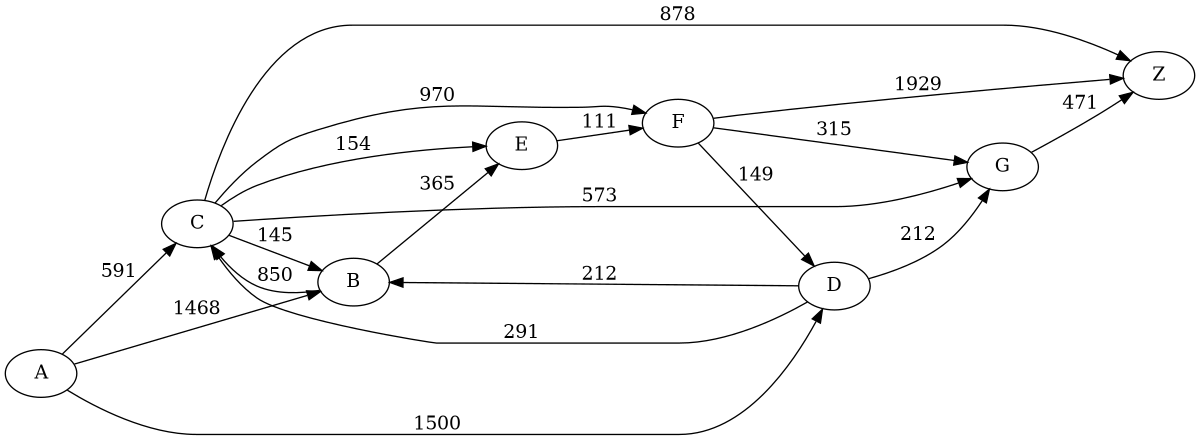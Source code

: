 digraph G {
	rankdir=LR size="8,5"
	A
	C
	A -> C [label=591]
	A
	D
	A -> D [label=1500]
	A
	B
	A -> B [label=1468]
	C
	Z
	C -> Z [label=878]
	C
	E
	C -> E [label=154]
	C
	G
	C -> G [label=573]
	C
	B
	C -> B [label=145]
	C
	F
	C -> F [label=970]
	D
	B
	D -> B [label=212]
	D
	C
	D -> C [label=291]
	D
	G
	D -> G [label=212]
	B
	C
	B -> C [label=850]
	B
	E
	B -> E [label=365]
	E
	F
	E -> F [label=111]
	F
	Z
	F -> Z [label=1929]
	F
	D
	F -> D [label=149]
	F
	G
	F -> G [label=315]
	G
	Z
	G -> Z [label=471]
}
